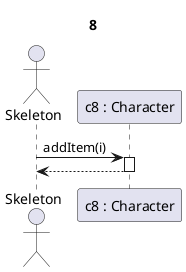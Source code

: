@startuml Targyfelvéte sikeres

Title 8

actor Skeleton as s
participant "c8 : Character" as c

s->c ++: addItem(i)

c-->s --:

@enduml